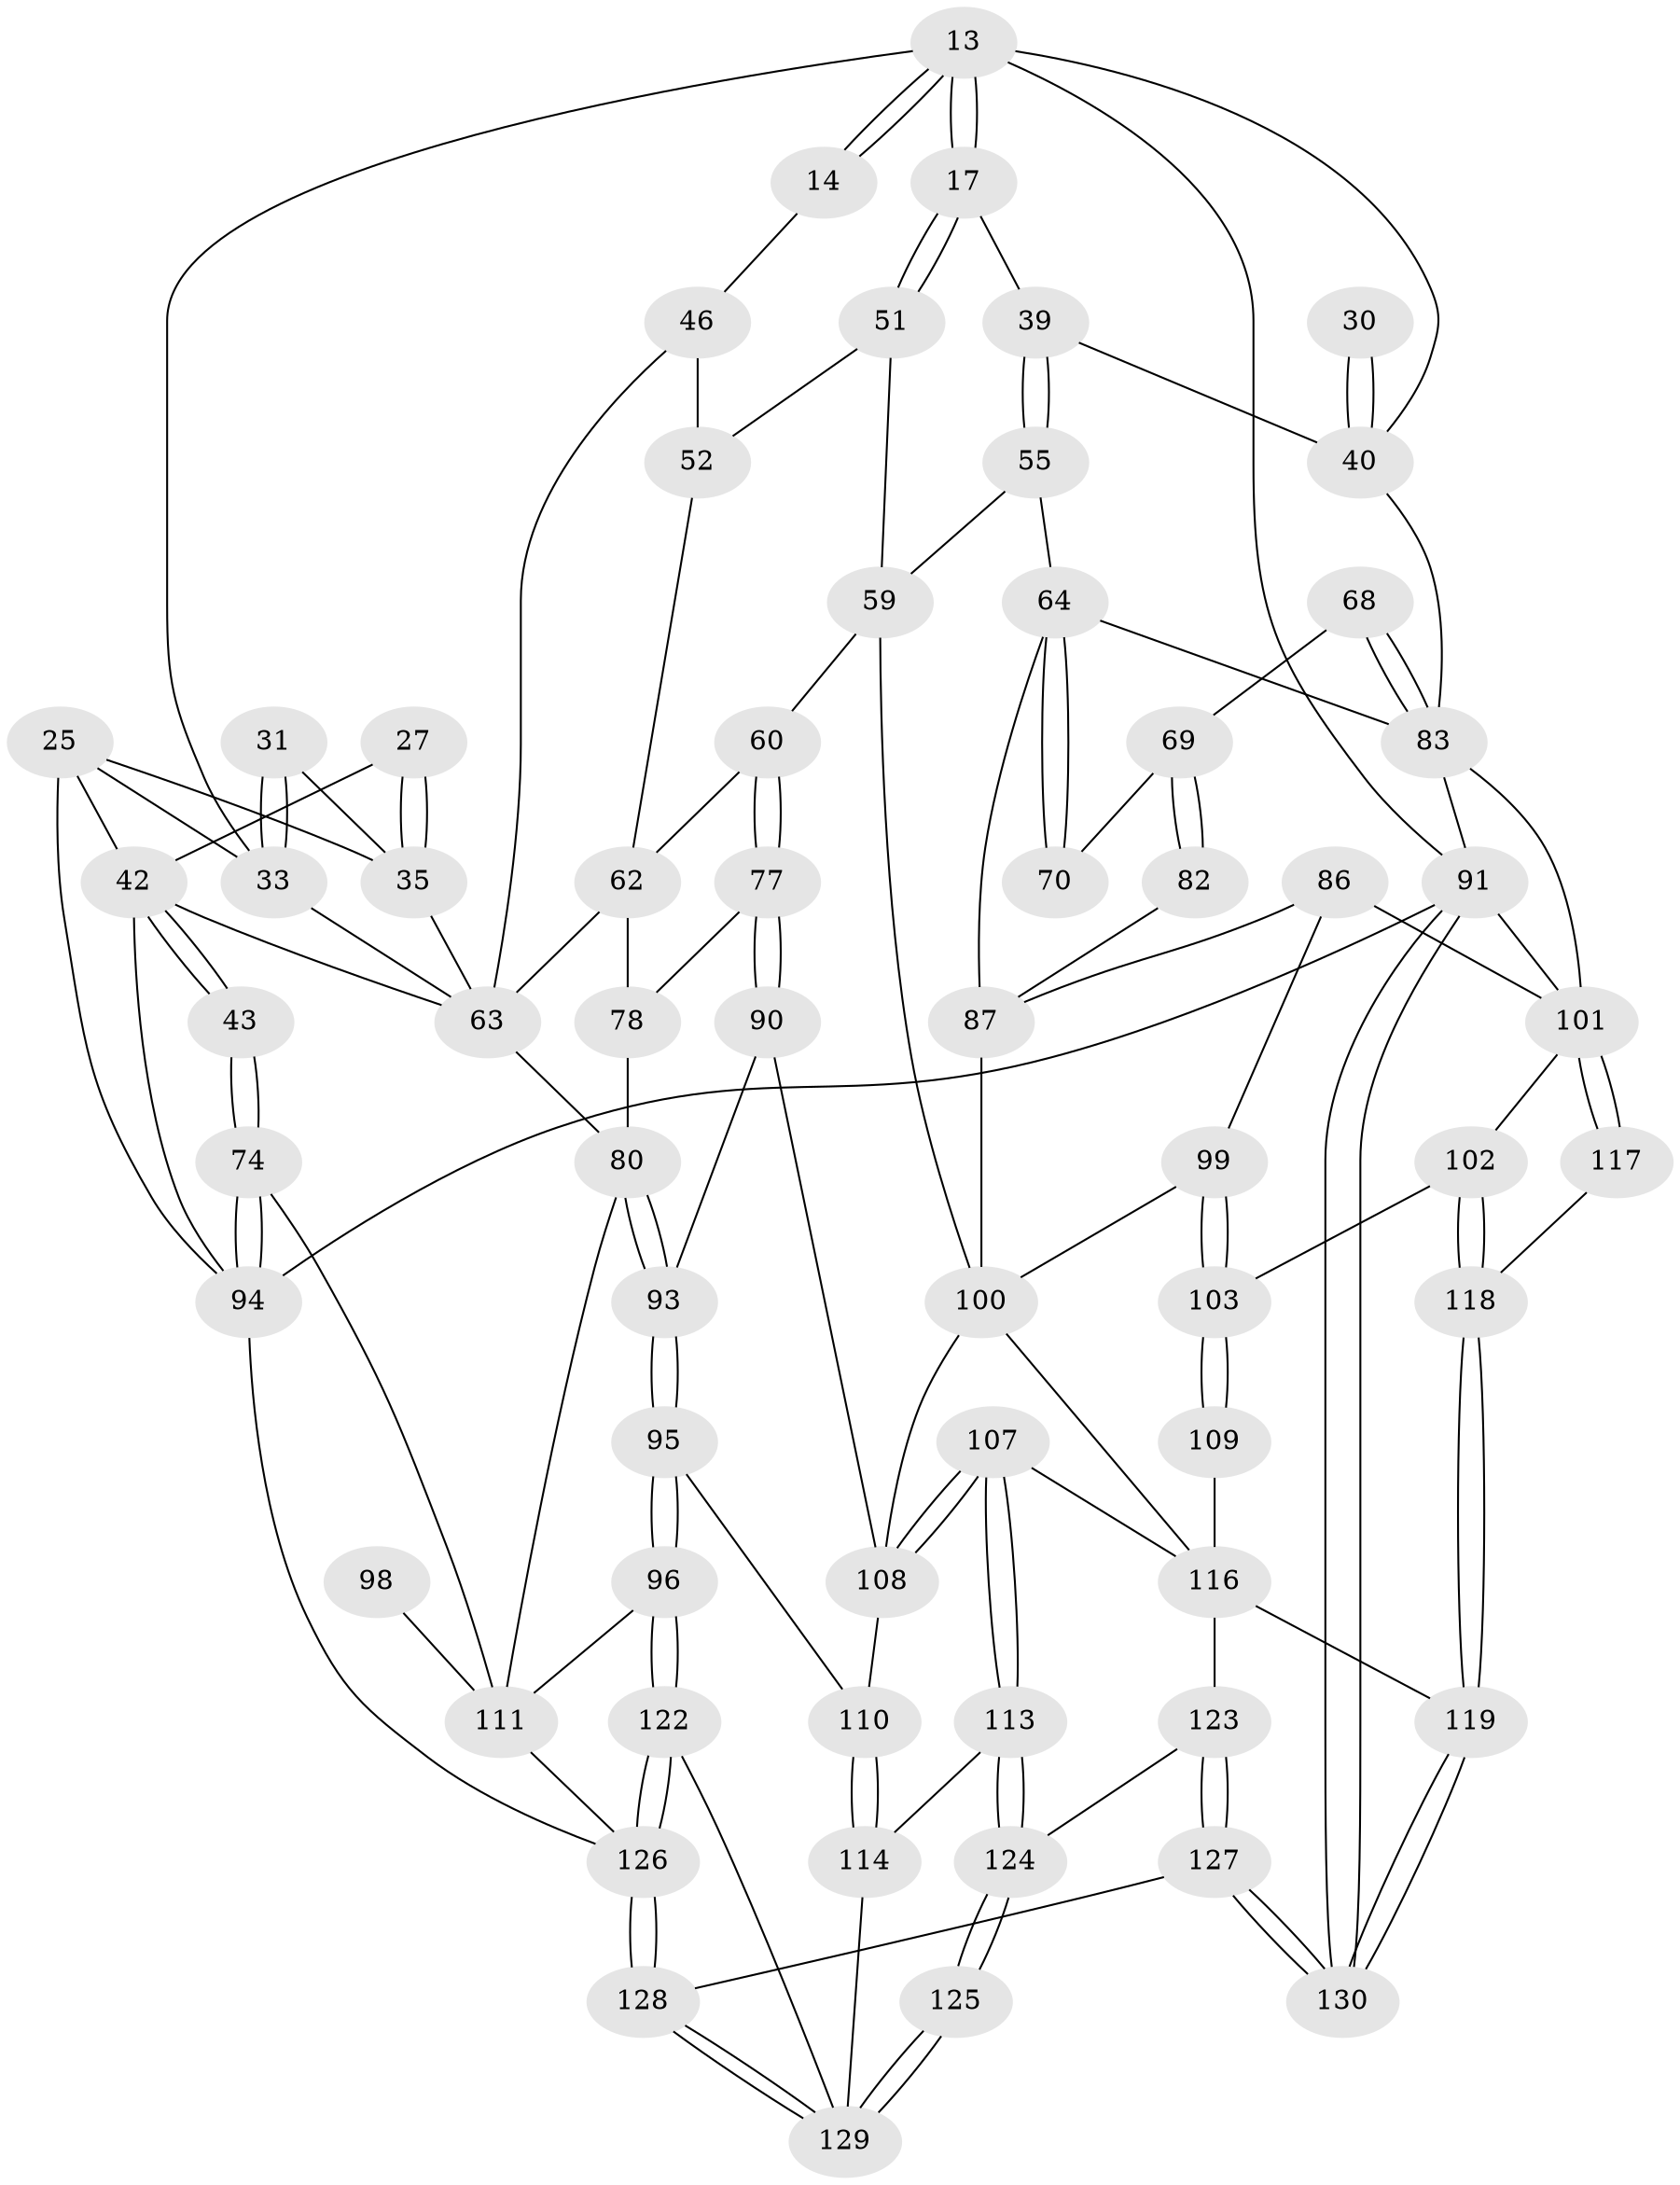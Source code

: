 // original degree distribution, {3: 0.015384615384615385, 4: 0.25384615384615383, 6: 0.23846153846153847, 5: 0.49230769230769234}
// Generated by graph-tools (version 1.1) at 2025/59/03/09/25 04:59:51]
// undirected, 65 vertices, 144 edges
graph export_dot {
graph [start="1"]
  node [color=gray90,style=filled];
  13 [pos="+0.5558789954537889+0.12596375861979672",super="+2+3+4+1+10"];
  14 [pos="+0.4815866816060828+0.11435751298012481"];
  17 [pos="+0.5828029129134598+0.14574158557799322",super="+16"];
  25 [pos="+0.24130955157685963+0",super="+8"];
  27 [pos="+0.23915498528510998+0.14206347146841516"];
  30 [pos="+0.9514621611662428+0.1376254941807526"];
  31 [pos="+0.33414746963783065+0.11130131345928787"];
  33 [pos="+0.36361047832316995+0.1859881196883918",super="+11+24"];
  35 [pos="+0.2752007448679348+0.1997245410631588",super="+32+26"];
  39 [pos="+0.7527860754215184+0.24222736111176058",super="+37"];
  40 [pos="+0.8833945477223843+0.23802172573384417",super="+38+20+22"];
  42 [pos="+0.16293596160005439+0.320850674628936",super="+28+29+41"];
  43 [pos="+0+0.3873637660930091"];
  46 [pos="+0.4587159560728884+0.17150126799076512"];
  51 [pos="+0.5023267724512565+0.3083056248574759"];
  52 [pos="+0.4446070998515541+0.30499331821910647"];
  55 [pos="+0.7227074224172161+0.3248792659851623",super="+53"];
  59 [pos="+0.5716686271549039+0.4565529000038801",super="+54"];
  60 [pos="+0.505054062984137+0.4603602019692118"];
  62 [pos="+0.3628625168242637+0.4401885056249982",super="+61+58"];
  63 [pos="+0.26838984415825384+0.3630610397014449",super="+45+47"];
  64 [pos="+0.7446825087822451+0.47378158111212015",super="+57+56"];
  68 [pos="+0.9669492143362269+0.48678327385226977"];
  69 [pos="+0.9620521377584156+0.4873199692311756"];
  70 [pos="+0.8926975155793834+0.44639491266890796"];
  74 [pos="+0+0.5103357621218335"];
  77 [pos="+0.3956728131908556+0.5468594771369429"];
  78 [pos="+0.38926632950225853+0.545033163302593",super="+75"];
  80 [pos="+0.3003672887680087+0.6049843952961698",super="+79+76"];
  82 [pos="+0.9103010645868024+0.5275307543505506"];
  83 [pos="+1+0.5861167870762127",super="+48+50+23"];
  86 [pos="+0.9229473702106965+0.6347480411997996"];
  87 [pos="+0.9013999754147991+0.5833306739715599",super="+66+65"];
  90 [pos="+0.46113956843753906+0.6245452538943289"];
  91 [pos="+1+1",super="+5"];
  93 [pos="+0.38428387146032084+0.7015262751686858"];
  94 [pos="+0+1",super="+6"];
  95 [pos="+0.37292434543443326+0.7598718650549622"];
  96 [pos="+0.3482469121829094+0.7855339848059576"];
  98 [pos="+0.2757972582117181+0.7559666119602925"];
  99 [pos="+0.8646313661165105+0.6603038960557188"];
  100 [pos="+0.6794090148690675+0.5884721559073003",super="+88"];
  101 [pos="+0.9234670028383452+0.7770030971972596",super="+92"];
  102 [pos="+0.918734326084127+0.7787110563327121"];
  103 [pos="+0.8605487200435238+0.7559794530439641"];
  107 [pos="+0.5767326156647448+0.7790895567974997"];
  108 [pos="+0.5742612381764625+0.6848293950217454",super="+89"];
  109 [pos="+0.798090930686922+0.7781649766634025"];
  110 [pos="+0.4371231547780306+0.7628087025249597"];
  111 [pos="+0.08453307358929374+1",super="+97+104"];
  113 [pos="+0.5663003961887597+0.8068560543307839"];
  114 [pos="+0.5051691036454959+0.8232184256845366"];
  116 [pos="+0.7046230891411678+0.8576229540669408",super="+115+106+105"];
  117 [pos="+1+0.8534925900021492"];
  118 [pos="+0.8925485530141571+0.9169754608355154"];
  119 [pos="+0.8228530630689287+0.997091666107562"];
  122 [pos="+0.3746860340438628+0.9354716421718029"];
  123 [pos="+0.6030217130008888+0.88470458004994"];
  124 [pos="+0.5922405573484342+0.8791829092454665"];
  125 [pos="+0.5376791965995203+0.923367526816662"];
  126 [pos="+0.2190671584001012+1",super="+112"];
  127 [pos="+0.7467826543645906+1"];
  128 [pos="+0.6268350119147584+1"];
  129 [pos="+0.5574714421130443+0.9947304738064241",super="+121+120"];
  130 [pos="+0.8078749079753895+1"];
  13 -- 14 [weight=2];
  13 -- 14;
  13 -- 17 [weight=2];
  13 -- 17;
  13 -- 91;
  13 -- 33;
  13 -- 40;
  14 -- 46;
  17 -- 51;
  17 -- 51;
  17 -- 39 [weight=2];
  25 -- 35;
  25 -- 94;
  25 -- 33 [weight=2];
  25 -- 42;
  27 -- 35 [weight=2];
  27 -- 35;
  27 -- 42;
  30 -- 40 [weight=3];
  30 -- 40;
  31 -- 33 [weight=2];
  31 -- 33;
  31 -- 35;
  33 -- 63;
  35 -- 63;
  39 -- 55 [weight=2];
  39 -- 55;
  39 -- 40 [weight=2];
  40 -- 83 [weight=2];
  42 -- 43 [weight=2];
  42 -- 43;
  42 -- 94;
  42 -- 63;
  43 -- 74;
  43 -- 74;
  46 -- 52;
  46 -- 63;
  51 -- 52;
  51 -- 59;
  52 -- 62;
  55 -- 64;
  55 -- 59;
  59 -- 60;
  59 -- 100;
  60 -- 77;
  60 -- 77;
  60 -- 62;
  62 -- 63 [weight=2];
  62 -- 78;
  63 -- 80;
  64 -- 70 [weight=2];
  64 -- 70;
  64 -- 83;
  64 -- 87;
  68 -- 69;
  68 -- 83 [weight=2];
  68 -- 83;
  69 -- 70;
  69 -- 82;
  69 -- 82;
  74 -- 94;
  74 -- 94;
  74 -- 111;
  77 -- 78;
  77 -- 90;
  77 -- 90;
  78 -- 80 [weight=2];
  80 -- 93;
  80 -- 93;
  80 -- 111 [weight=2];
  82 -- 87 [weight=2];
  83 -- 101;
  83 -- 91;
  86 -- 87;
  86 -- 99;
  86 -- 101;
  87 -- 100;
  90 -- 93;
  90 -- 108;
  91 -- 130;
  91 -- 130;
  91 -- 94 [weight=2];
  91 -- 101;
  93 -- 95;
  93 -- 95;
  94 -- 126;
  95 -- 96;
  95 -- 96;
  95 -- 110;
  96 -- 122;
  96 -- 122;
  96 -- 111;
  98 -- 111 [weight=3];
  99 -- 100;
  99 -- 103;
  99 -- 103;
  100 -- 116;
  100 -- 108;
  101 -- 102;
  101 -- 117 [weight=2];
  101 -- 117;
  102 -- 103;
  102 -- 118;
  102 -- 118;
  103 -- 109;
  103 -- 109;
  107 -- 108;
  107 -- 108;
  107 -- 113;
  107 -- 113;
  107 -- 116;
  108 -- 110;
  109 -- 116 [weight=2];
  110 -- 114;
  110 -- 114;
  111 -- 126;
  113 -- 114;
  113 -- 124;
  113 -- 124;
  114 -- 129;
  116 -- 123;
  116 -- 119;
  117 -- 118;
  118 -- 119;
  118 -- 119;
  119 -- 130;
  119 -- 130;
  122 -- 126;
  122 -- 126;
  122 -- 129;
  123 -- 124;
  123 -- 127;
  123 -- 127;
  124 -- 125;
  124 -- 125;
  125 -- 129 [weight=2];
  125 -- 129;
  126 -- 128;
  126 -- 128;
  127 -- 128;
  127 -- 130;
  127 -- 130;
  128 -- 129;
  128 -- 129;
}
